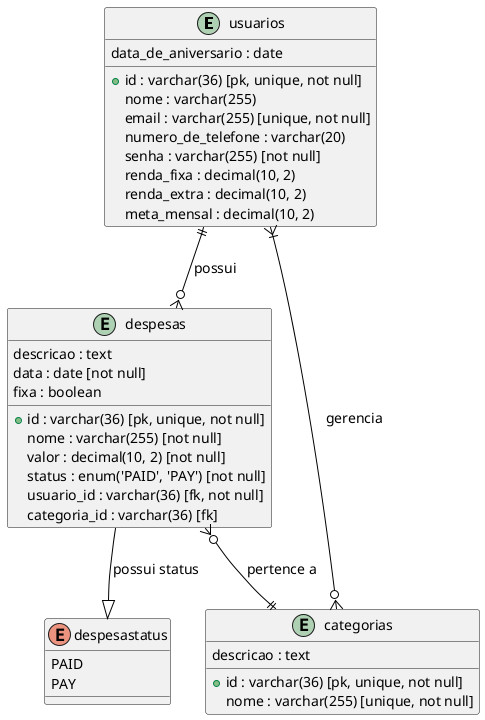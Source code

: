 @startuml Diagrama Lógico

skinparam TableAttributeFontSize 12
skinparam TableFontSize 14
skinparam TableBorderColor black
skinparam ArrowColor black
skinparam ArrowFontSize 14

entity "usuarios" as usuario {
  + id : varchar(36) [pk, unique, not null]
  nome : varchar(255)
  email : varchar(255) [unique, not null]
  numero_de_telefone : varchar(20)
  data_de_aniversario : date
  senha : varchar(255) [not null]
  renda_fixa : decimal(10, 2)
  renda_extra : decimal(10, 2)
  meta_mensal : decimal(10, 2)
}

entity "despesas" as despesa {
  + id : varchar(36) [pk, unique, not null]
  nome : varchar(255) [not null]
  valor : decimal(10, 2) [not null]
  descricao : text
  data : date [not null]
  status : enum('PAID', 'PAY') [not null]
  fixa : boolean
  usuario_id : varchar(36) [fk, not null]
  categoria_id : varchar(36) [fk]
}

entity "categorias" as categoria {
  + id : varchar(36) [pk, unique, not null]
  nome : varchar(255) [unique, not null]
  descricao : text
}

usuario ||--o{ despesa : possui
usuario }|--o{ categoria : gerencia
despesa }o--|| categoria : pertence a
despesa --|> despesastatus : possui status

enum despesastatus {
  PAID
  PAY
}

@enduml